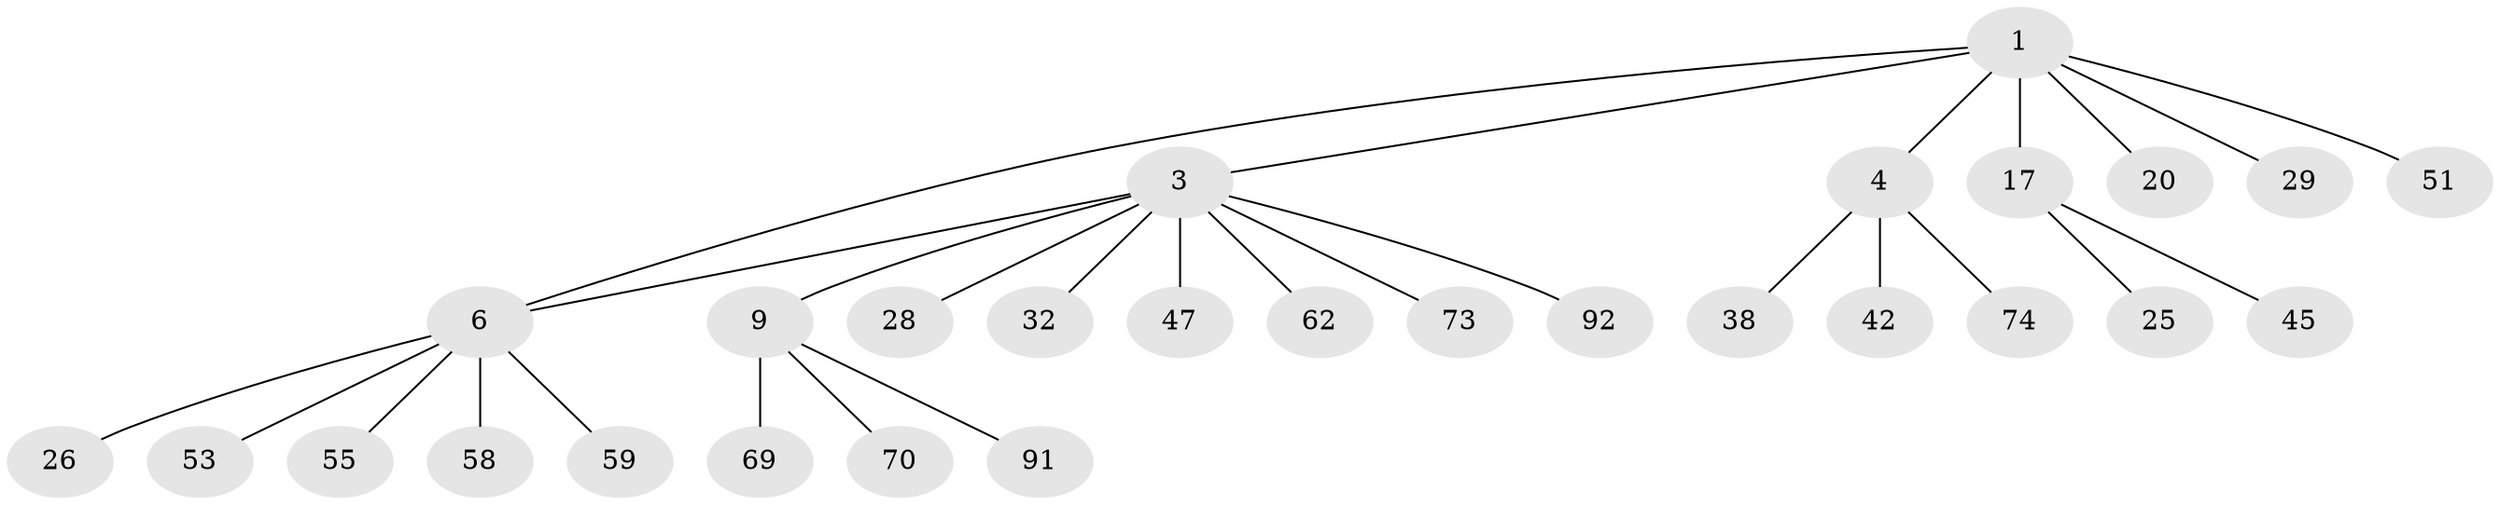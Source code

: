 // original degree distribution, {6: 0.020833333333333332, 4: 0.08333333333333333, 5: 0.041666666666666664, 3: 0.11458333333333333, 2: 0.2708333333333333, 1: 0.46875}
// Generated by graph-tools (version 1.1) at 2025/17/03/04/25 18:17:10]
// undirected, 28 vertices, 28 edges
graph export_dot {
graph [start="1"]
  node [color=gray90,style=filled];
  1 [super="+2+5+14+18+12"];
  3 [super="+7+13+8+11"];
  4 [super="+27+88+30+15+54"];
  6 [super="+75+16+35+19"];
  9 [super="+24+10"];
  17 [super="+34+72"];
  20 [super="+83"];
  25;
  26 [super="+87"];
  28;
  29 [super="+41"];
  32 [super="+86"];
  38 [super="+63"];
  42;
  45 [super="+60"];
  47 [super="+79+94"];
  51 [super="+56"];
  53 [super="+64"];
  55;
  58 [super="+68"];
  59 [super="+85"];
  62;
  69 [super="+90"];
  70;
  73;
  74;
  91;
  92;
  1 -- 4;
  1 -- 3;
  1 -- 20;
  1 -- 17;
  1 -- 51;
  1 -- 29;
  1 -- 6;
  3 -- 92;
  3 -- 47;
  3 -- 6;
  3 -- 32;
  3 -- 73;
  3 -- 9;
  3 -- 28;
  3 -- 62;
  4 -- 74;
  4 -- 42;
  4 -- 38;
  6 -- 59;
  6 -- 58;
  6 -- 53;
  6 -- 55;
  6 -- 26;
  9 -- 91;
  9 -- 70;
  9 -- 69;
  17 -- 25;
  17 -- 45;
}

